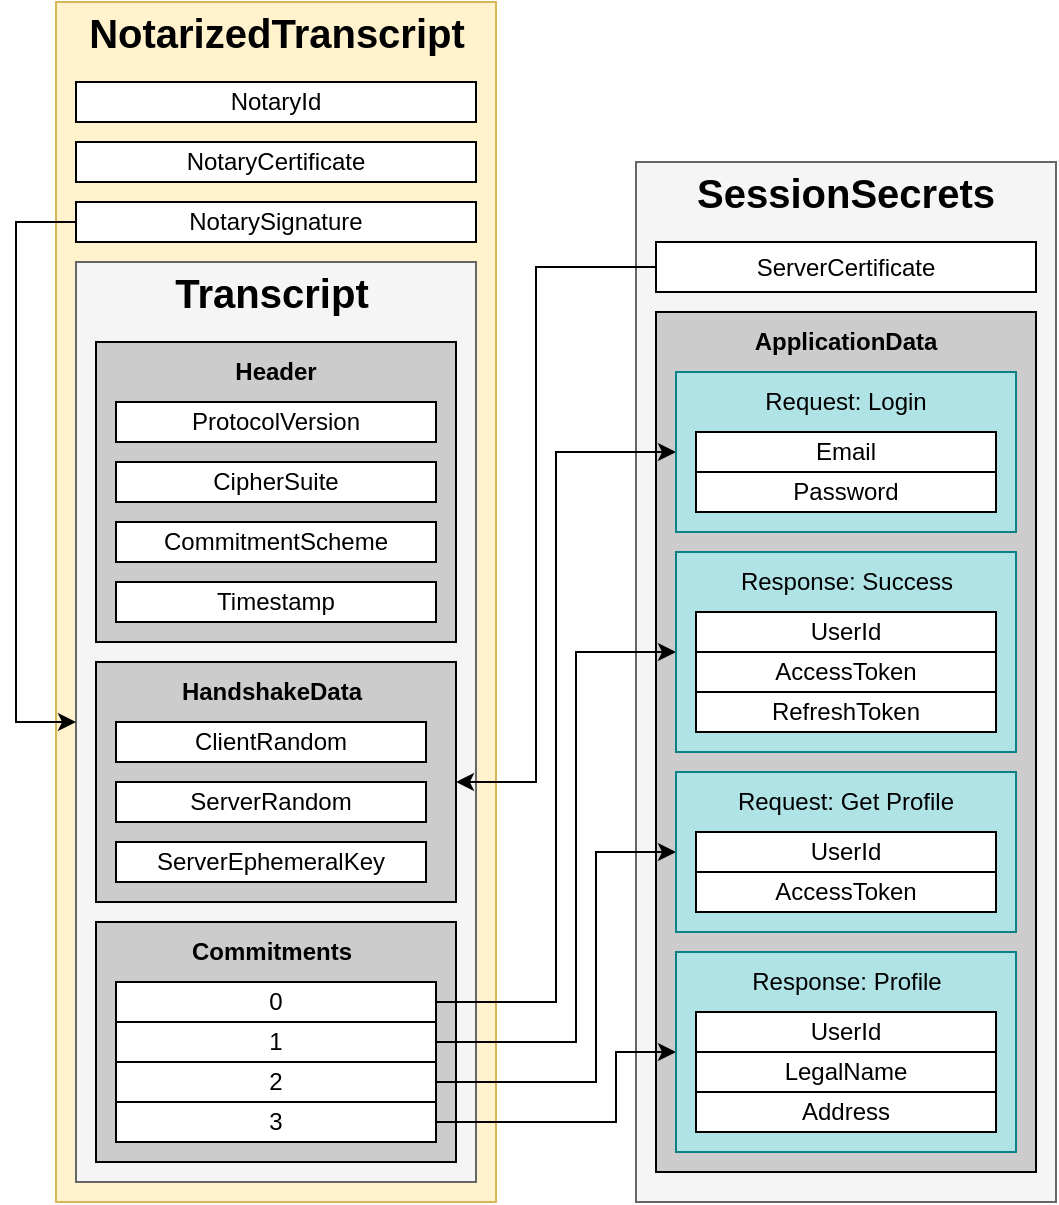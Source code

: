 <mxfile version="20.0.4" type="device" pages="2"><diagram id="3qa5J4Up4GtHv7x0exYA" name="notarized"><mxGraphModel dx="1560" dy="882" grid="1" gridSize="10" guides="1" tooltips="1" connect="1" arrows="1" fold="1" page="1" pageScale="1" pageWidth="1700" pageHeight="1100" math="0" shadow="0"><root><mxCell id="0"/><mxCell id="1" parent="0"/><mxCell id="fnuGe1NUw86MIfGESYZb-38" value="" style="rounded=0;whiteSpace=wrap;html=1;fillColor=#fff2cc;strokeColor=#d6b656;" parent="1" vertex="1"><mxGeometry x="490" y="80" width="220" height="600" as="geometry"/></mxCell><mxCell id="fnuGe1NUw86MIfGESYZb-17" value="" style="rounded=0;whiteSpace=wrap;html=1;fillColor=#f5f5f5;fontColor=#333333;strokeColor=#666666;" parent="1" vertex="1"><mxGeometry x="780" y="160" width="210" height="520" as="geometry"/></mxCell><mxCell id="fnuGe1NUw86MIfGESYZb-21" value="" style="rounded=0;whiteSpace=wrap;html=1;fontSize=20;fillColor=#CCCCCC;" parent="1" vertex="1"><mxGeometry x="790" y="235" width="190" height="430" as="geometry"/></mxCell><mxCell id="ybnJBkNEMqmqOBUVmcgM-31" value="" style="rounded=0;whiteSpace=wrap;html=1;fillColor=#f5f5f5;fontColor=#333333;strokeColor=#666666;" parent="1" vertex="1"><mxGeometry x="500" y="210" width="200" height="460" as="geometry"/></mxCell><mxCell id="ybnJBkNEMqmqOBUVmcgM-32" value="&lt;b style=&quot;font-size: 20px;&quot;&gt;Transcript&lt;/b&gt;" style="text;html=1;strokeColor=none;fillColor=none;align=center;verticalAlign=middle;whiteSpace=wrap;rounded=0;fontSize=20;" parent="1" vertex="1"><mxGeometry x="567.5" y="210" width="60" height="30" as="geometry"/></mxCell><mxCell id="ybnJBkNEMqmqOBUVmcgM-34" value="" style="rounded=0;whiteSpace=wrap;html=1;fontSize=20;fillColor=#CCCCCC;" parent="1" vertex="1"><mxGeometry x="510" y="540" width="180" height="120" as="geometry"/></mxCell><mxCell id="ybnJBkNEMqmqOBUVmcgM-35" value="Commitments" style="text;html=1;strokeColor=none;fillColor=none;align=center;verticalAlign=middle;whiteSpace=wrap;rounded=0;fontSize=12;fontStyle=1" parent="1" vertex="1"><mxGeometry x="547.5" y="540" width="100" height="30" as="geometry"/></mxCell><mxCell id="fnuGe1NUw86MIfGESYZb-34" style="edgeStyle=orthogonalEdgeStyle;rounded=0;orthogonalLoop=1;jettySize=auto;html=1;entryX=0;entryY=0.5;entryDx=0;entryDy=0;startArrow=none;startFill=0;endArrow=classic;endFill=1;" parent="1" source="ybnJBkNEMqmqOBUVmcgM-1" target="ybnJBkNEMqmqOBUVmcgM-2" edge="1"><mxGeometry relative="1" as="geometry"><Array as="points"><mxPoint x="740" y="580"/><mxPoint x="740" y="305"/></Array></mxGeometry></mxCell><mxCell id="ybnJBkNEMqmqOBUVmcgM-1" value="0" style="rounded=0;whiteSpace=wrap;html=1;" parent="1" vertex="1"><mxGeometry x="520" y="570" width="160" height="20" as="geometry"/></mxCell><mxCell id="fnuGe1NUw86MIfGESYZb-35" style="edgeStyle=orthogonalEdgeStyle;rounded=0;orthogonalLoop=1;jettySize=auto;html=1;entryX=0;entryY=0.5;entryDx=0;entryDy=0;startArrow=none;startFill=0;endArrow=classic;endFill=1;" parent="1" source="ybnJBkNEMqmqOBUVmcgM-12" target="ybnJBkNEMqmqOBUVmcgM-6" edge="1"><mxGeometry relative="1" as="geometry"><Array as="points"><mxPoint x="750" y="600"/><mxPoint x="750" y="405"/></Array></mxGeometry></mxCell><mxCell id="ybnJBkNEMqmqOBUVmcgM-12" value="1" style="rounded=0;whiteSpace=wrap;html=1;" parent="1" vertex="1"><mxGeometry x="520" y="590" width="160" height="20" as="geometry"/></mxCell><mxCell id="fnuGe1NUw86MIfGESYZb-36" style="edgeStyle=orthogonalEdgeStyle;rounded=0;orthogonalLoop=1;jettySize=auto;html=1;entryX=0;entryY=0.5;entryDx=0;entryDy=0;startArrow=none;startFill=0;endArrow=classic;endFill=1;" parent="1" source="ybnJBkNEMqmqOBUVmcgM-13" target="ybnJBkNEMqmqOBUVmcgM-10" edge="1"><mxGeometry relative="1" as="geometry"><Array as="points"><mxPoint x="760" y="620"/><mxPoint x="760" y="505"/></Array></mxGeometry></mxCell><mxCell id="ybnJBkNEMqmqOBUVmcgM-13" value="2" style="rounded=0;whiteSpace=wrap;html=1;" parent="1" vertex="1"><mxGeometry x="520" y="610" width="160" height="20" as="geometry"/></mxCell><mxCell id="fnuGe1NUw86MIfGESYZb-37" style="edgeStyle=orthogonalEdgeStyle;rounded=0;orthogonalLoop=1;jettySize=auto;html=1;entryX=0;entryY=0.5;entryDx=0;entryDy=0;startArrow=none;startFill=0;endArrow=classic;endFill=1;" parent="1" source="ybnJBkNEMqmqOBUVmcgM-14" target="ybnJBkNEMqmqOBUVmcgM-19" edge="1"><mxGeometry relative="1" as="geometry"><Array as="points"><mxPoint x="770" y="640"/><mxPoint x="770" y="605"/></Array></mxGeometry></mxCell><mxCell id="ybnJBkNEMqmqOBUVmcgM-14" value="3" style="rounded=0;whiteSpace=wrap;html=1;" parent="1" vertex="1"><mxGeometry x="520" y="630" width="160" height="20" as="geometry"/></mxCell><mxCell id="fnuGe1NUw86MIfGESYZb-1" value="" style="rounded=0;whiteSpace=wrap;html=1;fontSize=12;fillColor=#CCCCCC;" parent="1" vertex="1"><mxGeometry x="510" y="410" width="180" height="120" as="geometry"/></mxCell><mxCell id="fnuGe1NUw86MIfGESYZb-3" value="ServerRandom" style="rounded=0;whiteSpace=wrap;html=1;" parent="1" vertex="1"><mxGeometry x="520" y="470" width="155" height="20" as="geometry"/></mxCell><mxCell id="fnuGe1NUw86MIfGESYZb-6" value="HandshakeData" style="text;html=1;strokeColor=none;fillColor=none;align=center;verticalAlign=middle;whiteSpace=wrap;rounded=0;fontStyle=1" parent="1" vertex="1"><mxGeometry x="547.5" y="410" width="100" height="30" as="geometry"/></mxCell><mxCell id="fnuGe1NUw86MIfGESYZb-8" value="" style="rounded=0;whiteSpace=wrap;html=1;fontSize=12;fillColor=#CCCCCC;" parent="1" vertex="1"><mxGeometry x="510" y="250" width="180" height="150" as="geometry"/></mxCell><mxCell id="ybnJBkNEMqmqOBUVmcgM-45" value="ProtocolVersion" style="rounded=0;whiteSpace=wrap;html=1;fontSize=12;" parent="1" vertex="1"><mxGeometry x="520" y="280" width="160" height="20" as="geometry"/></mxCell><mxCell id="ybnJBkNEMqmqOBUVmcgM-44" value="CipherSuite" style="rounded=0;whiteSpace=wrap;html=1;fontSize=12;" parent="1" vertex="1"><mxGeometry x="520" y="310" width="160" height="20" as="geometry"/></mxCell><mxCell id="ybnJBkNEMqmqOBUVmcgM-43" value="CommitmentScheme" style="rounded=0;whiteSpace=wrap;html=1;fontSize=12;" parent="1" vertex="1"><mxGeometry x="520" y="340" width="160" height="20" as="geometry"/></mxCell><mxCell id="fnuGe1NUw86MIfGESYZb-9" value="Header" style="text;html=1;strokeColor=none;fillColor=none;align=center;verticalAlign=middle;whiteSpace=wrap;rounded=0;fontStyle=1" parent="1" vertex="1"><mxGeometry x="570" y="250" width="60" height="30" as="geometry"/></mxCell><mxCell id="ybnJBkNEMqmqOBUVmcgM-36" value="Timestamp" style="rounded=0;whiteSpace=wrap;html=1;fontSize=12;" parent="1" vertex="1"><mxGeometry x="520" y="370" width="160" height="20" as="geometry"/></mxCell><mxCell id="fnuGe1NUw86MIfGESYZb-18" value="&lt;b style=&quot;font-size: 20px;&quot;&gt;SessionSecrets&lt;/b&gt;" style="text;html=1;strokeColor=none;fillColor=none;align=center;verticalAlign=middle;whiteSpace=wrap;rounded=0;fontSize=20;" parent="1" vertex="1"><mxGeometry x="855" y="160" width="60" height="30" as="geometry"/></mxCell><mxCell id="hFgsyzY9v3uungyoHNjO-1" style="edgeStyle=orthogonalEdgeStyle;rounded=0;orthogonalLoop=1;jettySize=auto;html=1;entryX=1;entryY=0.5;entryDx=0;entryDy=0;startArrow=none;startFill=0;endArrow=classic;endFill=1;" edge="1" parent="1" source="fnuGe1NUw86MIfGESYZb-19" target="fnuGe1NUw86MIfGESYZb-1"><mxGeometry relative="1" as="geometry"><Array as="points"><mxPoint x="730" y="213"/><mxPoint x="730" y="470"/></Array></mxGeometry></mxCell><mxCell id="fnuGe1NUw86MIfGESYZb-19" value="ServerCertificate" style="rounded=0;whiteSpace=wrap;html=1;fontSize=12;" parent="1" vertex="1"><mxGeometry x="790" y="200" width="190" height="25" as="geometry"/></mxCell><mxCell id="fnuGe1NUw86MIfGESYZb-22" value="ApplicationData" style="text;html=1;strokeColor=none;fillColor=none;align=center;verticalAlign=middle;whiteSpace=wrap;rounded=0;fontStyle=1" parent="1" vertex="1"><mxGeometry x="840" y="235" width="90" height="30" as="geometry"/></mxCell><mxCell id="ybnJBkNEMqmqOBUVmcgM-2" value="" style="rounded=0;whiteSpace=wrap;html=1;fillColor=#b0e3e6;strokeColor=#0e8088;" parent="1" vertex="1"><mxGeometry x="800" y="265" width="170" height="80" as="geometry"/></mxCell><mxCell id="ybnJBkNEMqmqOBUVmcgM-3" value="Email" style="rounded=0;whiteSpace=wrap;html=1;" parent="1" vertex="1"><mxGeometry x="810" y="295" width="150" height="20" as="geometry"/></mxCell><mxCell id="ybnJBkNEMqmqOBUVmcgM-4" value="Password" style="rounded=0;whiteSpace=wrap;html=1;" parent="1" vertex="1"><mxGeometry x="810" y="315" width="150" height="20" as="geometry"/></mxCell><mxCell id="ybnJBkNEMqmqOBUVmcgM-5" value="&lt;span&gt;Request: Login&lt;/span&gt;" style="text;html=1;strokeColor=none;fillColor=none;align=center;verticalAlign=middle;whiteSpace=wrap;rounded=0;fontStyle=0" parent="1" vertex="1"><mxGeometry x="835" y="265" width="100" height="30" as="geometry"/></mxCell><mxCell id="ybnJBkNEMqmqOBUVmcgM-6" value="" style="rounded=0;whiteSpace=wrap;html=1;fillColor=#b0e3e6;strokeColor=#0e8088;" parent="1" vertex="1"><mxGeometry x="800" y="355" width="170" height="100" as="geometry"/></mxCell><mxCell id="ybnJBkNEMqmqOBUVmcgM-7" value="AccessToken" style="rounded=0;whiteSpace=wrap;html=1;" parent="1" vertex="1"><mxGeometry x="810" y="405" width="150" height="20" as="geometry"/></mxCell><mxCell id="ybnJBkNEMqmqOBUVmcgM-8" value="RefreshToken" style="rounded=0;whiteSpace=wrap;html=1;" parent="1" vertex="1"><mxGeometry x="810" y="425" width="150" height="20" as="geometry"/></mxCell><mxCell id="ybnJBkNEMqmqOBUVmcgM-9" value="&lt;span&gt;Response: Success&lt;/span&gt;" style="text;html=1;strokeColor=none;fillColor=none;align=center;verticalAlign=middle;whiteSpace=wrap;rounded=0;fontStyle=0" parent="1" vertex="1"><mxGeometry x="807.5" y="355" width="155" height="30" as="geometry"/></mxCell><mxCell id="ybnJBkNEMqmqOBUVmcgM-11" value="UserId" style="rounded=0;whiteSpace=wrap;html=1;" parent="1" vertex="1"><mxGeometry x="810" y="385" width="150" height="20" as="geometry"/></mxCell><mxCell id="ybnJBkNEMqmqOBUVmcgM-10" value="" style="rounded=0;whiteSpace=wrap;html=1;fillColor=#b0e3e6;strokeColor=#0e8088;" parent="1" vertex="1"><mxGeometry x="800" y="465" width="170" height="80" as="geometry"/></mxCell><mxCell id="ybnJBkNEMqmqOBUVmcgM-15" value="&lt;span style=&quot;font-weight: normal;&quot;&gt;Request: Get Profile&lt;/span&gt;" style="text;html=1;strokeColor=none;fillColor=none;align=center;verticalAlign=middle;whiteSpace=wrap;rounded=0;fontStyle=1" parent="1" vertex="1"><mxGeometry x="810" y="465" width="150" height="30" as="geometry"/></mxCell><mxCell id="ybnJBkNEMqmqOBUVmcgM-16" value="AccessToken" style="rounded=0;whiteSpace=wrap;html=1;" parent="1" vertex="1"><mxGeometry x="810" y="515" width="150" height="20" as="geometry"/></mxCell><mxCell id="ybnJBkNEMqmqOBUVmcgM-18" value="UserId" style="rounded=0;whiteSpace=wrap;html=1;" parent="1" vertex="1"><mxGeometry x="810" y="495" width="150" height="20" as="geometry"/></mxCell><mxCell id="ybnJBkNEMqmqOBUVmcgM-19" value="" style="rounded=0;whiteSpace=wrap;html=1;fillColor=#b0e3e6;strokeColor=#0e8088;" parent="1" vertex="1"><mxGeometry x="800" y="555" width="170" height="100" as="geometry"/></mxCell><mxCell id="ybnJBkNEMqmqOBUVmcgM-20" value="LegalName" style="rounded=0;whiteSpace=wrap;html=1;" parent="1" vertex="1"><mxGeometry x="810" y="605" width="150" height="20" as="geometry"/></mxCell><mxCell id="ybnJBkNEMqmqOBUVmcgM-21" value="Address" style="rounded=0;whiteSpace=wrap;html=1;" parent="1" vertex="1"><mxGeometry x="810" y="625" width="150" height="20" as="geometry"/></mxCell><mxCell id="ybnJBkNEMqmqOBUVmcgM-22" value="Response: Profile" style="text;html=1;strokeColor=none;fillColor=none;align=center;verticalAlign=middle;whiteSpace=wrap;rounded=0;" parent="1" vertex="1"><mxGeometry x="807.5" y="555" width="155" height="30" as="geometry"/></mxCell><mxCell id="ybnJBkNEMqmqOBUVmcgM-23" value="UserId" style="rounded=0;whiteSpace=wrap;html=1;" parent="1" vertex="1"><mxGeometry x="810" y="585" width="150" height="20" as="geometry"/></mxCell><mxCell id="fnuGe1NUw86MIfGESYZb-2" value="ClientRandom" style="rounded=0;whiteSpace=wrap;html=1;" parent="1" vertex="1"><mxGeometry x="520" y="440" width="155" height="20" as="geometry"/></mxCell><mxCell id="fnuGe1NUw86MIfGESYZb-4" value="ServerEphemeralKey" style="rounded=0;whiteSpace=wrap;html=1;" parent="1" vertex="1"><mxGeometry x="520" y="500" width="155" height="20" as="geometry"/></mxCell><mxCell id="fnuGe1NUw86MIfGESYZb-39" value="&lt;b style=&quot;font-size: 20px;&quot;&gt;NotarizedTranscript&lt;/b&gt;" style="text;html=1;strokeColor=none;fillColor=none;align=center;verticalAlign=middle;whiteSpace=wrap;rounded=0;fontSize=20;" parent="1" vertex="1"><mxGeometry x="493.75" y="80" width="212.5" height="30" as="geometry"/></mxCell><mxCell id="aooFUdU6_oSMGt9kFzBM-2" style="edgeStyle=orthogonalEdgeStyle;rounded=0;orthogonalLoop=1;jettySize=auto;html=1;exitX=0;exitY=0.5;exitDx=0;exitDy=0;entryX=0;entryY=0.5;entryDx=0;entryDy=0;startArrow=none;startFill=0;endArrow=classic;endFill=1;" edge="1" parent="1" source="fnuGe1NUw86MIfGESYZb-40" target="ybnJBkNEMqmqOBUVmcgM-31"><mxGeometry relative="1" as="geometry"><Array as="points"><mxPoint x="470" y="190"/><mxPoint x="470" y="440"/></Array></mxGeometry></mxCell><mxCell id="fnuGe1NUw86MIfGESYZb-40" value="NotarySignature" style="rounded=0;whiteSpace=wrap;html=1;fontSize=12;" parent="1" vertex="1"><mxGeometry x="500" y="180" width="200" height="20" as="geometry"/></mxCell><mxCell id="fnuGe1NUw86MIfGESYZb-44" value="NotaryId" style="rounded=0;whiteSpace=wrap;html=1;fontSize=12;" parent="1" vertex="1"><mxGeometry x="500" y="120" width="200" height="20" as="geometry"/></mxCell><mxCell id="fnuGe1NUw86MIfGESYZb-45" value="NotaryCertificate" style="rounded=0;whiteSpace=wrap;html=1;fontSize=12;" parent="1" vertex="1"><mxGeometry x="500" y="150" width="200" height="20" as="geometry"/></mxCell></root></mxGraphModel></diagram><diagram id="BUbIXdflcml9okfC_udS" name="transcript"><mxGraphModel dx="1310" dy="741" grid="1" gridSize="10" guides="1" tooltips="1" connect="1" arrows="1" fold="1" page="1" pageScale="1" pageWidth="1700" pageHeight="1100" math="0" shadow="0"><root><mxCell id="0"/><mxCell id="1" parent="0"/><mxCell id="VNU3GKyRJafkZcINwLii-2" value="" style="rounded=0;whiteSpace=wrap;html=1;fillColor=#f5f5f5;fontColor=#333333;strokeColor=#666666;" vertex="1" parent="1"><mxGeometry x="780" y="160" width="210" height="520" as="geometry"/></mxCell><mxCell id="VNU3GKyRJafkZcINwLii-3" value="" style="rounded=0;whiteSpace=wrap;html=1;fontSize=20;fillColor=#CCCCCC;" vertex="1" parent="1"><mxGeometry x="790" y="235" width="190" height="430" as="geometry"/></mxCell><mxCell id="VNU3GKyRJafkZcINwLii-4" value="" style="rounded=0;whiteSpace=wrap;html=1;fillColor=#f5f5f5;fontColor=#333333;strokeColor=#666666;" vertex="1" parent="1"><mxGeometry x="500" y="210" width="200" height="460" as="geometry"/></mxCell><mxCell id="VNU3GKyRJafkZcINwLii-5" value="&lt;b style=&quot;font-size: 20px;&quot;&gt;Transcript&lt;/b&gt;" style="text;html=1;strokeColor=none;fillColor=none;align=center;verticalAlign=middle;whiteSpace=wrap;rounded=0;fontSize=20;" vertex="1" parent="1"><mxGeometry x="567.5" y="210" width="60" height="30" as="geometry"/></mxCell><mxCell id="VNU3GKyRJafkZcINwLii-6" value="" style="rounded=0;whiteSpace=wrap;html=1;fontSize=20;fillColor=#CCCCCC;" vertex="1" parent="1"><mxGeometry x="510" y="540" width="180" height="120" as="geometry"/></mxCell><mxCell id="VNU3GKyRJafkZcINwLii-7" value="Commitments" style="text;html=1;strokeColor=none;fillColor=none;align=center;verticalAlign=middle;whiteSpace=wrap;rounded=0;fontSize=12;fontStyle=1" vertex="1" parent="1"><mxGeometry x="547.5" y="540" width="100" height="30" as="geometry"/></mxCell><mxCell id="VNU3GKyRJafkZcINwLii-8" style="edgeStyle=orthogonalEdgeStyle;rounded=0;orthogonalLoop=1;jettySize=auto;html=1;entryX=0;entryY=0.5;entryDx=0;entryDy=0;startArrow=none;startFill=0;endArrow=classic;endFill=1;" edge="1" parent="1" source="VNU3GKyRJafkZcINwLii-9" target="VNU3GKyRJafkZcINwLii-28"><mxGeometry relative="1" as="geometry"><Array as="points"><mxPoint x="740" y="580"/><mxPoint x="740" y="305"/></Array></mxGeometry></mxCell><mxCell id="VNU3GKyRJafkZcINwLii-9" value="0" style="rounded=0;whiteSpace=wrap;html=1;" vertex="1" parent="1"><mxGeometry x="520" y="570" width="160" height="20" as="geometry"/></mxCell><mxCell id="VNU3GKyRJafkZcINwLii-10" style="edgeStyle=orthogonalEdgeStyle;rounded=0;orthogonalLoop=1;jettySize=auto;html=1;entryX=0;entryY=0.5;entryDx=0;entryDy=0;startArrow=none;startFill=0;endArrow=classic;endFill=1;" edge="1" parent="1" source="VNU3GKyRJafkZcINwLii-11" target="VNU3GKyRJafkZcINwLii-32"><mxGeometry relative="1" as="geometry"><Array as="points"><mxPoint x="750" y="600"/><mxPoint x="750" y="405"/></Array></mxGeometry></mxCell><mxCell id="VNU3GKyRJafkZcINwLii-11" value="1" style="rounded=0;whiteSpace=wrap;html=1;" vertex="1" parent="1"><mxGeometry x="520" y="590" width="160" height="20" as="geometry"/></mxCell><mxCell id="VNU3GKyRJafkZcINwLii-12" style="edgeStyle=orthogonalEdgeStyle;rounded=0;orthogonalLoop=1;jettySize=auto;html=1;entryX=0;entryY=0.5;entryDx=0;entryDy=0;startArrow=none;startFill=0;endArrow=classic;endFill=1;" edge="1" parent="1" source="VNU3GKyRJafkZcINwLii-13" target="VNU3GKyRJafkZcINwLii-37"><mxGeometry relative="1" as="geometry"><Array as="points"><mxPoint x="760" y="620"/><mxPoint x="760" y="505"/></Array></mxGeometry></mxCell><mxCell id="VNU3GKyRJafkZcINwLii-13" value="2" style="rounded=0;whiteSpace=wrap;html=1;" vertex="1" parent="1"><mxGeometry x="520" y="610" width="160" height="20" as="geometry"/></mxCell><mxCell id="VNU3GKyRJafkZcINwLii-14" style="edgeStyle=orthogonalEdgeStyle;rounded=0;orthogonalLoop=1;jettySize=auto;html=1;entryX=0;entryY=0.5;entryDx=0;entryDy=0;startArrow=none;startFill=0;endArrow=classic;endFill=1;" edge="1" parent="1" source="VNU3GKyRJafkZcINwLii-15" target="VNU3GKyRJafkZcINwLii-41"><mxGeometry relative="1" as="geometry"><Array as="points"><mxPoint x="770" y="640"/><mxPoint x="770" y="605"/></Array></mxGeometry></mxCell><mxCell id="VNU3GKyRJafkZcINwLii-15" value="3" style="rounded=0;whiteSpace=wrap;html=1;" vertex="1" parent="1"><mxGeometry x="520" y="630" width="160" height="20" as="geometry"/></mxCell><mxCell id="VNU3GKyRJafkZcINwLii-16" value="" style="rounded=0;whiteSpace=wrap;html=1;fontSize=12;fillColor=#CCCCCC;" vertex="1" parent="1"><mxGeometry x="510" y="410" width="180" height="120" as="geometry"/></mxCell><mxCell id="VNU3GKyRJafkZcINwLii-17" value="ServerRandom" style="rounded=0;whiteSpace=wrap;html=1;" vertex="1" parent="1"><mxGeometry x="520" y="470" width="155" height="20" as="geometry"/></mxCell><mxCell id="VNU3GKyRJafkZcINwLii-18" value="HandshakeData" style="text;html=1;strokeColor=none;fillColor=none;align=center;verticalAlign=middle;whiteSpace=wrap;rounded=0;fontStyle=1" vertex="1" parent="1"><mxGeometry x="547.5" y="410" width="100" height="30" as="geometry"/></mxCell><mxCell id="VNU3GKyRJafkZcINwLii-19" value="" style="rounded=0;whiteSpace=wrap;html=1;fontSize=12;fillColor=#CCCCCC;" vertex="1" parent="1"><mxGeometry x="510" y="250" width="180" height="150" as="geometry"/></mxCell><mxCell id="VNU3GKyRJafkZcINwLii-20" value="ProtocolVersion" style="rounded=0;whiteSpace=wrap;html=1;fontSize=12;" vertex="1" parent="1"><mxGeometry x="520" y="280" width="160" height="20" as="geometry"/></mxCell><mxCell id="VNU3GKyRJafkZcINwLii-21" value="CipherSuite" style="rounded=0;whiteSpace=wrap;html=1;fontSize=12;" vertex="1" parent="1"><mxGeometry x="520" y="310" width="160" height="20" as="geometry"/></mxCell><mxCell id="VNU3GKyRJafkZcINwLii-22" value="CommitmentScheme" style="rounded=0;whiteSpace=wrap;html=1;fontSize=12;" vertex="1" parent="1"><mxGeometry x="520" y="340" width="160" height="20" as="geometry"/></mxCell><mxCell id="VNU3GKyRJafkZcINwLii-23" value="Header" style="text;html=1;strokeColor=none;fillColor=none;align=center;verticalAlign=middle;whiteSpace=wrap;rounded=0;fontStyle=1" vertex="1" parent="1"><mxGeometry x="570" y="250" width="60" height="30" as="geometry"/></mxCell><mxCell id="VNU3GKyRJafkZcINwLii-24" value="Timestamp" style="rounded=0;whiteSpace=wrap;html=1;fontSize=12;" vertex="1" parent="1"><mxGeometry x="520" y="370" width="160" height="20" as="geometry"/></mxCell><mxCell id="VNU3GKyRJafkZcINwLii-25" value="&lt;b style=&quot;font-size: 20px;&quot;&gt;SessionSecrets&lt;/b&gt;" style="text;html=1;strokeColor=none;fillColor=none;align=center;verticalAlign=middle;whiteSpace=wrap;rounded=0;fontSize=20;" vertex="1" parent="1"><mxGeometry x="855" y="160" width="60" height="30" as="geometry"/></mxCell><mxCell id="ZU2UmpCqD7rNjxYB0RnM-1" style="edgeStyle=orthogonalEdgeStyle;rounded=0;orthogonalLoop=1;jettySize=auto;html=1;entryX=1;entryY=0.5;entryDx=0;entryDy=0;startArrow=none;startFill=0;endArrow=classic;endFill=1;" edge="1" parent="1" source="VNU3GKyRJafkZcINwLii-26" target="VNU3GKyRJafkZcINwLii-16"><mxGeometry relative="1" as="geometry"><Array as="points"><mxPoint x="730" y="213"/><mxPoint x="730" y="470"/></Array></mxGeometry></mxCell><mxCell id="VNU3GKyRJafkZcINwLii-26" value="ServerCertificate" style="rounded=0;whiteSpace=wrap;html=1;fontSize=12;" vertex="1" parent="1"><mxGeometry x="790" y="200" width="190" height="25" as="geometry"/></mxCell><mxCell id="VNU3GKyRJafkZcINwLii-27" value="ApplicationData" style="text;html=1;strokeColor=none;fillColor=none;align=center;verticalAlign=middle;whiteSpace=wrap;rounded=0;fontStyle=1" vertex="1" parent="1"><mxGeometry x="840" y="235" width="90" height="30" as="geometry"/></mxCell><mxCell id="VNU3GKyRJafkZcINwLii-28" value="" style="rounded=0;whiteSpace=wrap;html=1;fillColor=#b0e3e6;strokeColor=#0e8088;" vertex="1" parent="1"><mxGeometry x="800" y="265" width="170" height="80" as="geometry"/></mxCell><mxCell id="VNU3GKyRJafkZcINwLii-29" value="Email" style="rounded=0;whiteSpace=wrap;html=1;" vertex="1" parent="1"><mxGeometry x="810" y="295" width="150" height="20" as="geometry"/></mxCell><mxCell id="VNU3GKyRJafkZcINwLii-30" value="Password" style="rounded=0;whiteSpace=wrap;html=1;" vertex="1" parent="1"><mxGeometry x="810" y="315" width="150" height="20" as="geometry"/></mxCell><mxCell id="VNU3GKyRJafkZcINwLii-31" value="&lt;span&gt;Request: Login&lt;/span&gt;" style="text;html=1;strokeColor=none;fillColor=none;align=center;verticalAlign=middle;whiteSpace=wrap;rounded=0;fontStyle=0" vertex="1" parent="1"><mxGeometry x="835" y="265" width="100" height="30" as="geometry"/></mxCell><mxCell id="VNU3GKyRJafkZcINwLii-32" value="" style="rounded=0;whiteSpace=wrap;html=1;fillColor=#b0e3e6;strokeColor=#0e8088;" vertex="1" parent="1"><mxGeometry x="800" y="355" width="170" height="100" as="geometry"/></mxCell><mxCell id="VNU3GKyRJafkZcINwLii-33" value="AccessToken" style="rounded=0;whiteSpace=wrap;html=1;" vertex="1" parent="1"><mxGeometry x="810" y="405" width="150" height="20" as="geometry"/></mxCell><mxCell id="VNU3GKyRJafkZcINwLii-34" value="RefreshToken" style="rounded=0;whiteSpace=wrap;html=1;" vertex="1" parent="1"><mxGeometry x="810" y="425" width="150" height="20" as="geometry"/></mxCell><mxCell id="VNU3GKyRJafkZcINwLii-35" value="&lt;span&gt;Response: Success&lt;/span&gt;" style="text;html=1;strokeColor=none;fillColor=none;align=center;verticalAlign=middle;whiteSpace=wrap;rounded=0;fontStyle=0" vertex="1" parent="1"><mxGeometry x="807.5" y="355" width="155" height="30" as="geometry"/></mxCell><mxCell id="VNU3GKyRJafkZcINwLii-36" value="UserId" style="rounded=0;whiteSpace=wrap;html=1;" vertex="1" parent="1"><mxGeometry x="810" y="385" width="150" height="20" as="geometry"/></mxCell><mxCell id="VNU3GKyRJafkZcINwLii-37" value="" style="rounded=0;whiteSpace=wrap;html=1;fillColor=#b0e3e6;strokeColor=#0e8088;" vertex="1" parent="1"><mxGeometry x="800" y="465" width="170" height="80" as="geometry"/></mxCell><mxCell id="VNU3GKyRJafkZcINwLii-38" value="&lt;span style=&quot;font-weight: normal;&quot;&gt;Request: Get Profile&lt;/span&gt;" style="text;html=1;strokeColor=none;fillColor=none;align=center;verticalAlign=middle;whiteSpace=wrap;rounded=0;fontStyle=1" vertex="1" parent="1"><mxGeometry x="810" y="465" width="150" height="30" as="geometry"/></mxCell><mxCell id="VNU3GKyRJafkZcINwLii-39" value="AccessToken" style="rounded=0;whiteSpace=wrap;html=1;" vertex="1" parent="1"><mxGeometry x="810" y="515" width="150" height="20" as="geometry"/></mxCell><mxCell id="VNU3GKyRJafkZcINwLii-40" value="UserId" style="rounded=0;whiteSpace=wrap;html=1;" vertex="1" parent="1"><mxGeometry x="810" y="495" width="150" height="20" as="geometry"/></mxCell><mxCell id="VNU3GKyRJafkZcINwLii-41" value="" style="rounded=0;whiteSpace=wrap;html=1;fillColor=#b0e3e6;strokeColor=#0e8088;" vertex="1" parent="1"><mxGeometry x="800" y="555" width="170" height="100" as="geometry"/></mxCell><mxCell id="VNU3GKyRJafkZcINwLii-42" value="LegalName" style="rounded=0;whiteSpace=wrap;html=1;" vertex="1" parent="1"><mxGeometry x="810" y="605" width="150" height="20" as="geometry"/></mxCell><mxCell id="VNU3GKyRJafkZcINwLii-43" value="Address" style="rounded=0;whiteSpace=wrap;html=1;" vertex="1" parent="1"><mxGeometry x="810" y="625" width="150" height="20" as="geometry"/></mxCell><mxCell id="VNU3GKyRJafkZcINwLii-44" value="Response: Profile" style="text;html=1;strokeColor=none;fillColor=none;align=center;verticalAlign=middle;whiteSpace=wrap;rounded=0;" vertex="1" parent="1"><mxGeometry x="807.5" y="555" width="155" height="30" as="geometry"/></mxCell><mxCell id="VNU3GKyRJafkZcINwLii-45" value="UserId" style="rounded=0;whiteSpace=wrap;html=1;" vertex="1" parent="1"><mxGeometry x="810" y="585" width="150" height="20" as="geometry"/></mxCell><mxCell id="VNU3GKyRJafkZcINwLii-46" value="ClientRandom" style="rounded=0;whiteSpace=wrap;html=1;" vertex="1" parent="1"><mxGeometry x="520" y="440" width="155" height="20" as="geometry"/></mxCell><mxCell id="VNU3GKyRJafkZcINwLii-47" value="ServerEphemeralKey" style="rounded=0;whiteSpace=wrap;html=1;" vertex="1" parent="1"><mxGeometry x="520" y="500" width="155" height="20" as="geometry"/></mxCell></root></mxGraphModel></diagram></mxfile>